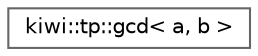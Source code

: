digraph "Graphical Class Hierarchy"
{
 // LATEX_PDF_SIZE
  bgcolor="transparent";
  edge [fontname=Helvetica,fontsize=10,labelfontname=Helvetica,labelfontsize=10];
  node [fontname=Helvetica,fontsize=10,shape=box,height=0.2,width=0.4];
  rankdir="LR";
  Node0 [id="Node000000",label="kiwi::tp::gcd\< a, b \>",height=0.2,width=0.4,color="grey40", fillcolor="white", style="filled",URL="$structkiwi_1_1tp_1_1gcd.html",tooltip=" "];
}
